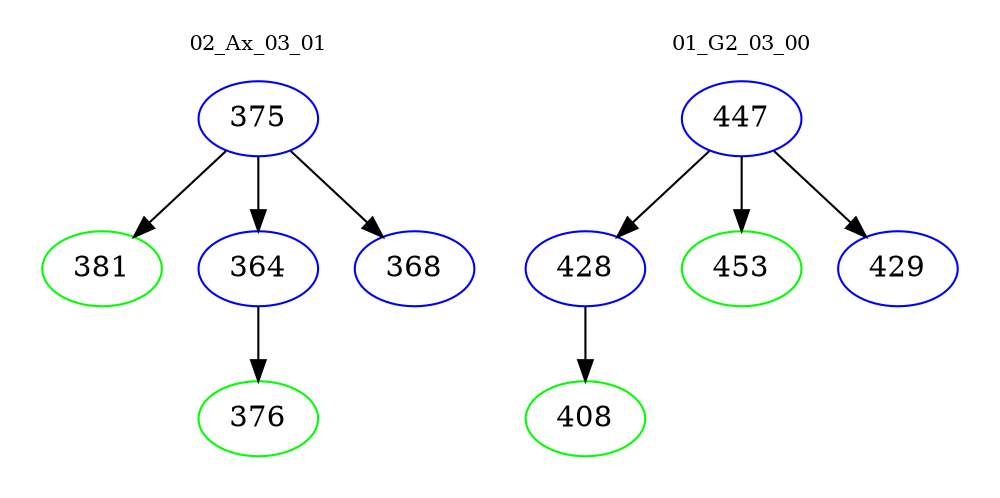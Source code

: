 digraph{
subgraph cluster_0 {
color = white
label = "02_Ax_03_01";
fontsize=10;
T0_375 [label="375", color="blue"]
T0_375 -> T0_381 [color="black"]
T0_381 [label="381", color="green"]
T0_375 -> T0_364 [color="black"]
T0_364 [label="364", color="blue"]
T0_364 -> T0_376 [color="black"]
T0_376 [label="376", color="green"]
T0_375 -> T0_368 [color="black"]
T0_368 [label="368", color="blue"]
}
subgraph cluster_1 {
color = white
label = "01_G2_03_00";
fontsize=10;
T1_447 [label="447", color="blue"]
T1_447 -> T1_428 [color="black"]
T1_428 [label="428", color="blue"]
T1_428 -> T1_408 [color="black"]
T1_408 [label="408", color="green"]
T1_447 -> T1_453 [color="black"]
T1_453 [label="453", color="green"]
T1_447 -> T1_429 [color="black"]
T1_429 [label="429", color="blue"]
}
}

